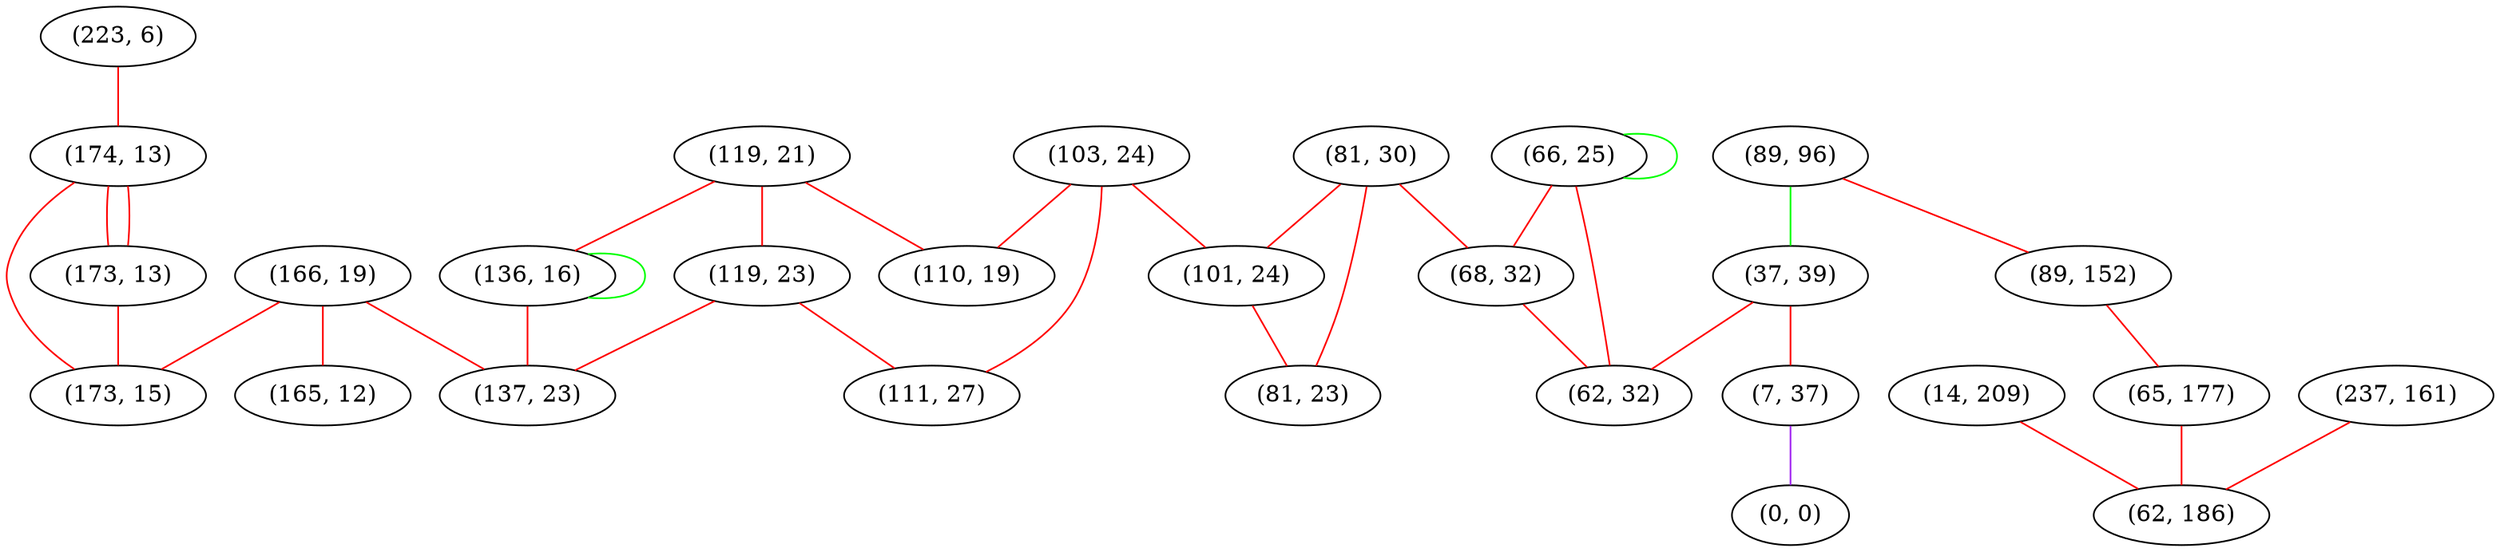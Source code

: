 graph "" {
"(166, 19)";
"(103, 24)";
"(223, 6)";
"(89, 96)";
"(119, 21)";
"(174, 13)";
"(237, 161)";
"(173, 13)";
"(110, 19)";
"(89, 152)";
"(37, 39)";
"(81, 30)";
"(65, 177)";
"(101, 24)";
"(7, 37)";
"(66, 25)";
"(0, 0)";
"(136, 16)";
"(68, 32)";
"(14, 209)";
"(62, 186)";
"(165, 12)";
"(119, 23)";
"(111, 27)";
"(62, 32)";
"(173, 15)";
"(137, 23)";
"(81, 23)";
"(166, 19)" -- "(165, 12)"  [color=red, key=0, weight=1];
"(166, 19)" -- "(173, 15)"  [color=red, key=0, weight=1];
"(166, 19)" -- "(137, 23)"  [color=red, key=0, weight=1];
"(103, 24)" -- "(110, 19)"  [color=red, key=0, weight=1];
"(103, 24)" -- "(111, 27)"  [color=red, key=0, weight=1];
"(103, 24)" -- "(101, 24)"  [color=red, key=0, weight=1];
"(223, 6)" -- "(174, 13)"  [color=red, key=0, weight=1];
"(89, 96)" -- "(89, 152)"  [color=red, key=0, weight=1];
"(89, 96)" -- "(37, 39)"  [color=green, key=0, weight=2];
"(119, 21)" -- "(110, 19)"  [color=red, key=0, weight=1];
"(119, 21)" -- "(136, 16)"  [color=red, key=0, weight=1];
"(119, 21)" -- "(119, 23)"  [color=red, key=0, weight=1];
"(174, 13)" -- "(173, 15)"  [color=red, key=0, weight=1];
"(174, 13)" -- "(173, 13)"  [color=red, key=0, weight=1];
"(174, 13)" -- "(173, 13)"  [color=red, key=1, weight=1];
"(237, 161)" -- "(62, 186)"  [color=red, key=0, weight=1];
"(173, 13)" -- "(173, 15)"  [color=red, key=0, weight=1];
"(89, 152)" -- "(65, 177)"  [color=red, key=0, weight=1];
"(37, 39)" -- "(7, 37)"  [color=red, key=0, weight=1];
"(37, 39)" -- "(62, 32)"  [color=red, key=0, weight=1];
"(81, 30)" -- "(81, 23)"  [color=red, key=0, weight=1];
"(81, 30)" -- "(101, 24)"  [color=red, key=0, weight=1];
"(81, 30)" -- "(68, 32)"  [color=red, key=0, weight=1];
"(65, 177)" -- "(62, 186)"  [color=red, key=0, weight=1];
"(101, 24)" -- "(81, 23)"  [color=red, key=0, weight=1];
"(7, 37)" -- "(0, 0)"  [color=purple, key=0, weight=4];
"(66, 25)" -- "(62, 32)"  [color=red, key=0, weight=1];
"(66, 25)" -- "(66, 25)"  [color=green, key=0, weight=2];
"(66, 25)" -- "(68, 32)"  [color=red, key=0, weight=1];
"(136, 16)" -- "(136, 16)"  [color=green, key=0, weight=2];
"(136, 16)" -- "(137, 23)"  [color=red, key=0, weight=1];
"(68, 32)" -- "(62, 32)"  [color=red, key=0, weight=1];
"(14, 209)" -- "(62, 186)"  [color=red, key=0, weight=1];
"(119, 23)" -- "(111, 27)"  [color=red, key=0, weight=1];
"(119, 23)" -- "(137, 23)"  [color=red, key=0, weight=1];
}
